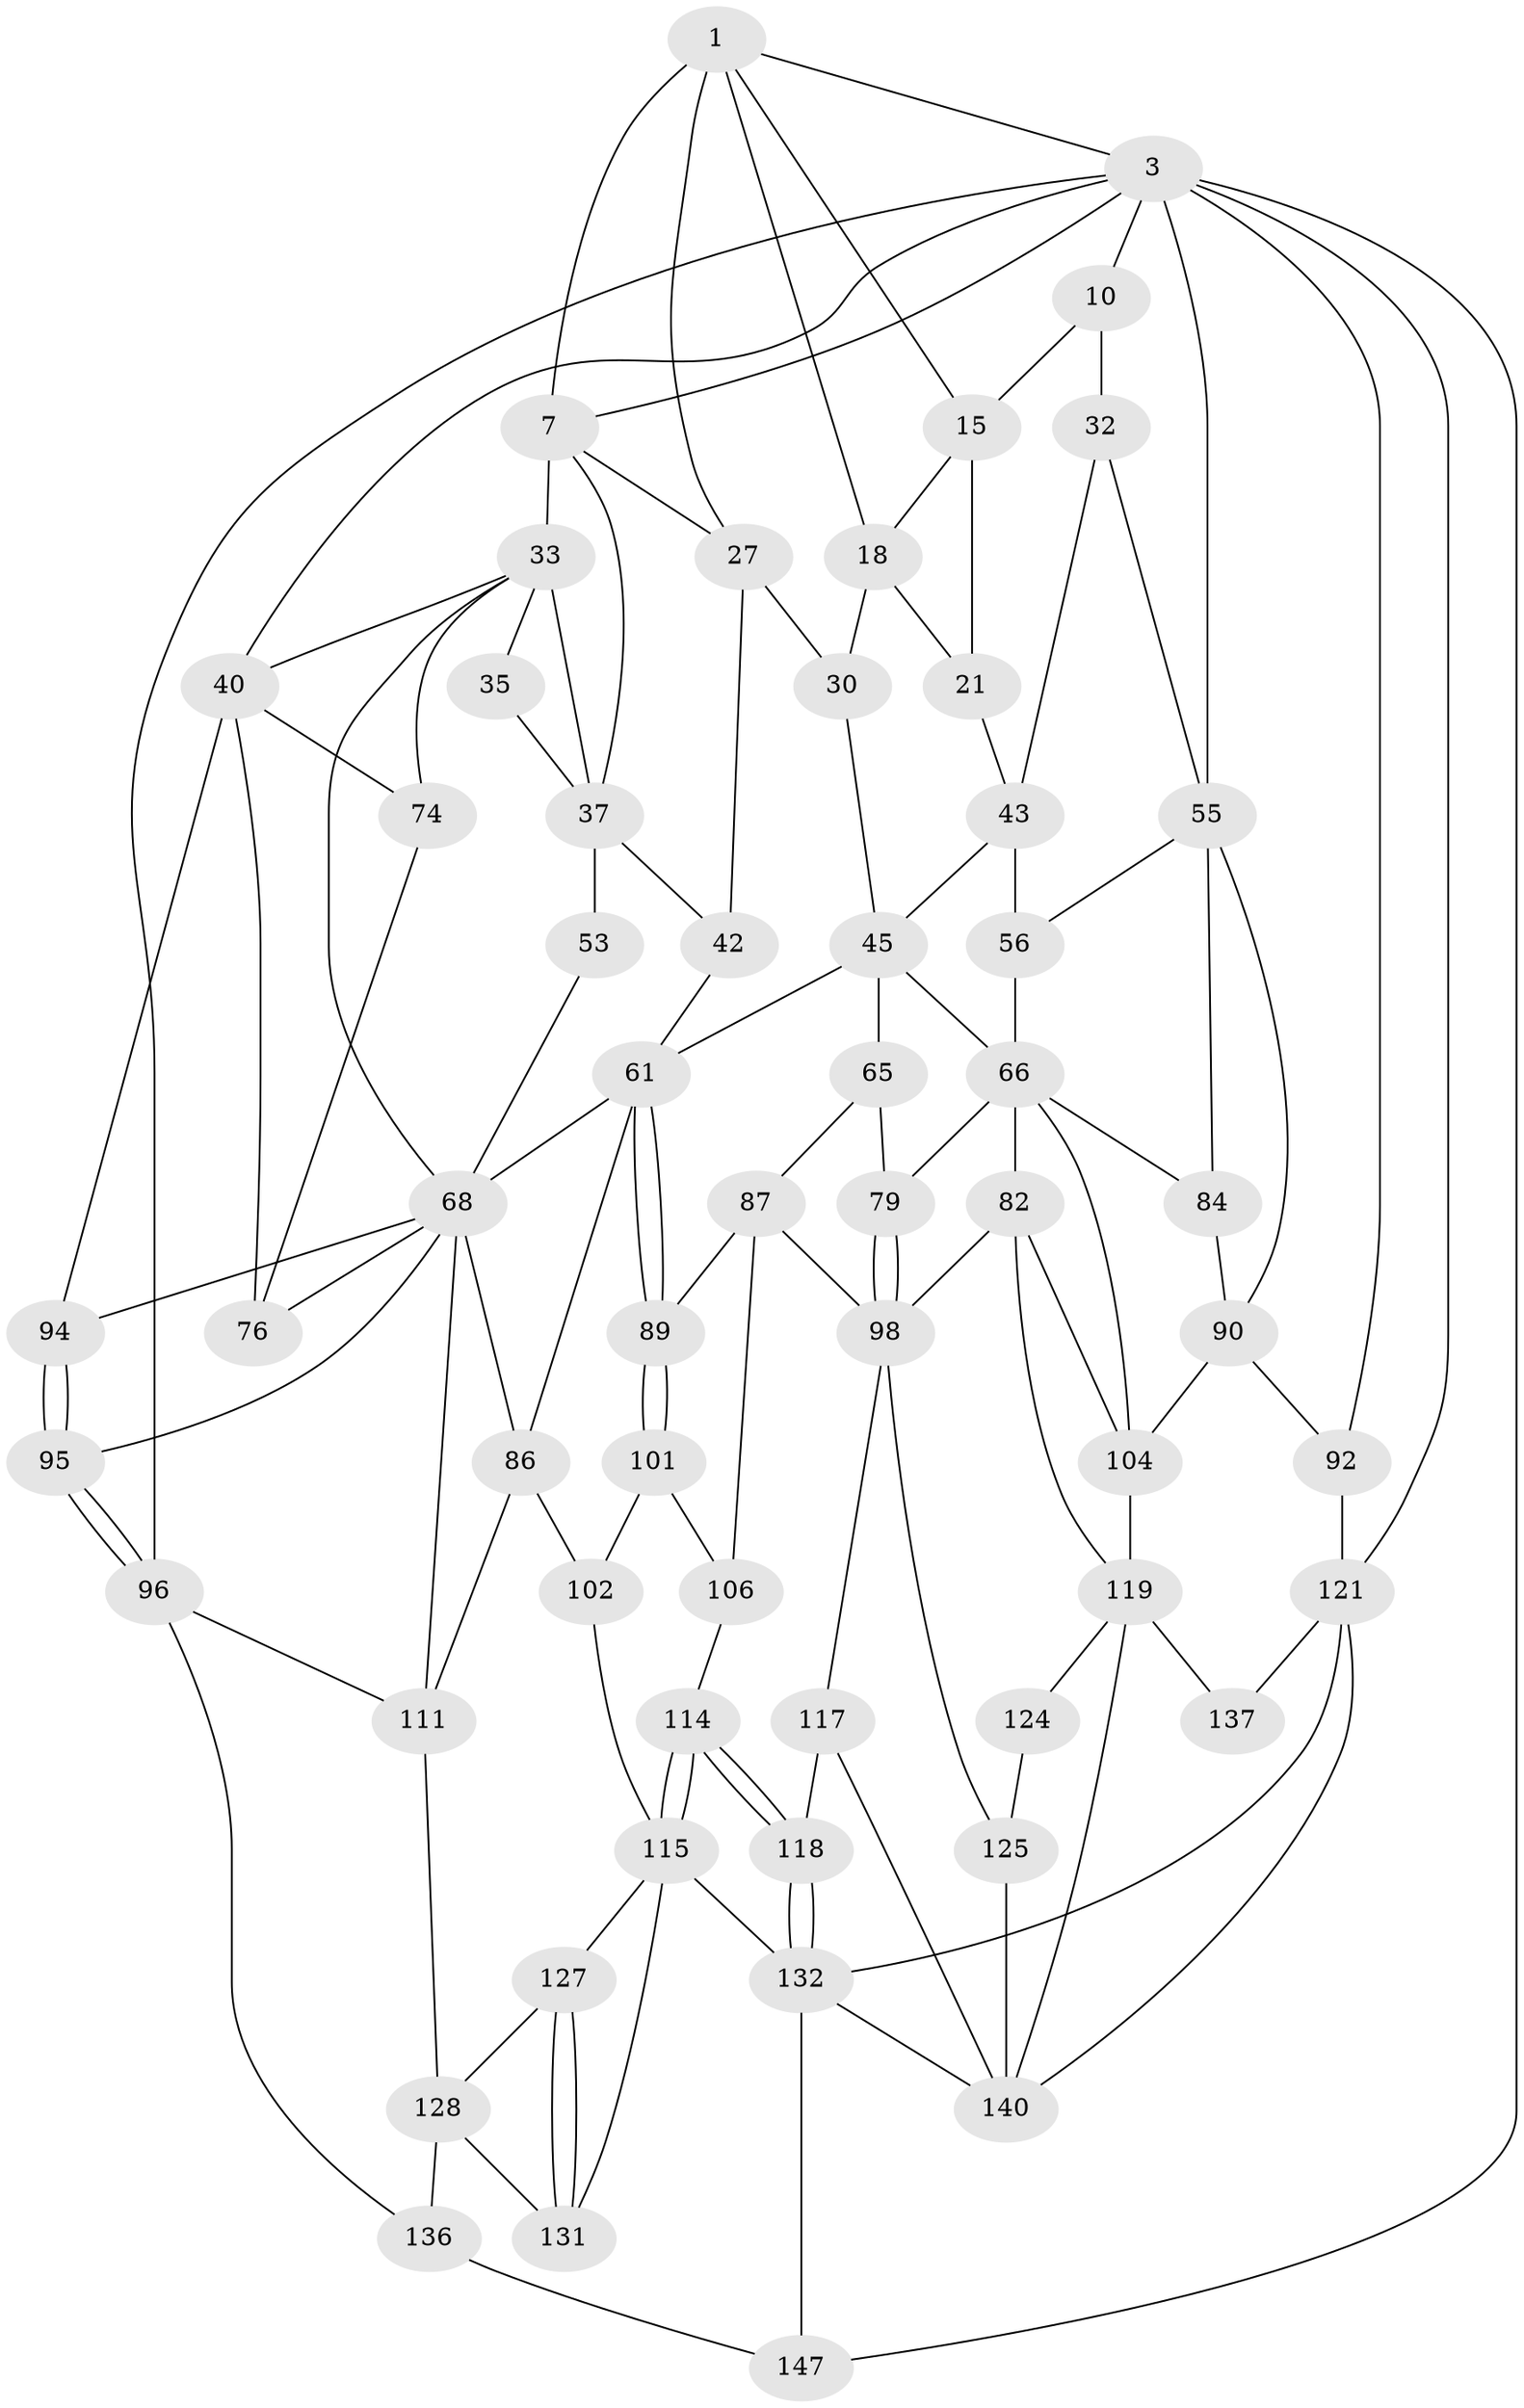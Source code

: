 // original degree distribution, {3: 0.03355704697986577, 5: 0.5838926174496645, 4: 0.18120805369127516, 6: 0.20134228187919462}
// Generated by graph-tools (version 1.1) at 2025/21/03/04/25 18:21:13]
// undirected, 59 vertices, 123 edges
graph export_dot {
graph [start="1"]
  node [color=gray90,style=filled];
  1 [pos="+0.32323308624729075+0",super="+2+6"];
  3 [pos="+0.8091276780072192+0",super="+13+4"];
  7 [pos="+0.20371303753803238+0.1356746111899241",super="+29+8"];
  10 [pos="+0.8107102143224456+0",super="+11+14"];
  15 [pos="+0.6663796231613929+0.1087585446015744",super="+16+24"];
  18 [pos="+0.4593450374586872+0.12298795468013954",super="+22"];
  21 [pos="+0.5329984574684535+0.19581414209652012",super="+25"];
  27 [pos="+0.37091913975879565+0.1996634043270796",super="+31+28"];
  30 [pos="+0.46913756341991136+0.3171636227066005"];
  32 [pos="+0.8909878120996266+0.2362028742852046",super="+47"];
  33 [pos="+0.15462506083985864+0.1745121399995725",super="+34"];
  35 [pos="+0.07096142121215017+0.25801964203513855",super="+39+36"];
  37 [pos="+0.2241768146498576+0.2512841423947354",super="+38+50"];
  40 [pos="+0+0.2402633994311356",super="+75"];
  42 [pos="+0.353962256225526+0.35418438511373895",super="+49"];
  43 [pos="+0.667144578620217+0.2344636900334146",super="+48+44"];
  45 [pos="+0.5907092840897131+0.35733371215179366",super="+64+46"];
  53 [pos="+0.24638219061969474+0.36319837089721096"];
  55 [pos="+0.9381560691291491+0.44010937165007497",super="+58"];
  56 [pos="+0.7780739210212523+0.44398123135234685",super="+57"];
  61 [pos="+0.4606464831810475+0.5068267320989966",super="+62"];
  65 [pos="+0.5331928062603121+0.4982174209759948",super="+80"];
  66 [pos="+0.7234936387745605+0.4841196313996984",super="+81+67"];
  68 [pos="+0.2326016066616355+0.5736095409462737",super="+69"];
  74 [pos="+0+0.48648952045958344"];
  76 [pos="+0.0543443986796517+0.5156176977647307"];
  79 [pos="+0.5852815114133545+0.5629073952823892"];
  82 [pos="+0.6575538143131896+0.6740492030065358",super="+83+108"];
  84 [pos="+0.795920936239404+0.5805237322174188"];
  86 [pos="+0.35211883578378406+0.5792420969653066",super="+103"];
  87 [pos="+0.538883404527245+0.5838347452009175",super="+99+88"];
  89 [pos="+0.45962401974737266+0.5501787503920277"];
  90 [pos="+0.8796954648843314+0.6157950704350368",super="+91+93"];
  92 [pos="+1+0.6615099012622511"];
  94 [pos="+0+0.5928909707911499"];
  95 [pos="+0+0.8565656991969451"];
  96 [pos="+0+0.9982873989061232",super="+134"];
  98 [pos="+0.6223521894898968+0.6696627654122925",super="+100"];
  101 [pos="+0.42302943610655364+0.6302644213642591"];
  102 [pos="+0.40704498169796893+0.6377413421063277",super="+113"];
  104 [pos="+0.8203853335045611+0.6672681660308287",super="+105+109"];
  106 [pos="+0.5172036007909998+0.6429742880454778",super="+107"];
  111 [pos="+0.22365120725897505+0.7101985876627827",super="+129"];
  114 [pos="+0.47160077524531063+0.7730568385274734"];
  115 [pos="+0.4321484346664366+0.7575185330204524",super="+126"];
  117 [pos="+0.5650653321408733+0.8017665802851996"];
  118 [pos="+0.5100269178005621+0.8092285149005615"];
  119 [pos="+0.8995834427882872+0.7982930811720078",super="+138+120"];
  121 [pos="+1+1",super="+145+122"];
  124 [pos="+0.7197017454810075+0.8298557745668129"];
  125 [pos="+0.6089530698733351+0.8233308203608553",super="+142"];
  127 [pos="+0.3724419407319286+0.7915253580871267"];
  128 [pos="+0.2537676281420496+0.7900658226731099",super="+135"];
  131 [pos="+0.34728569717507135+0.8856619568750521"];
  132 [pos="+0.4626041425391975+0.8799963787994249",super="+133+144"];
  136 [pos="+0.1779960495992593+1"];
  137 [pos="+0.8986302702721702+0.8800943838751802"];
  140 [pos="+0.7529364859146054+0.962111989969695",super="+141"];
  147 [pos="+0.38059822569091134+1",super="+148"];
  1 -- 3;
  1 -- 18;
  1 -- 27;
  1 -- 7;
  1 -- 15;
  3 -- 55;
  3 -- 121 [weight=2];
  3 -- 10;
  3 -- 92;
  3 -- 96;
  3 -- 147;
  3 -- 7;
  3 -- 40;
  7 -- 37;
  7 -- 27;
  7 -- 33;
  10 -- 32 [weight=2];
  10 -- 15 [weight=2];
  15 -- 18;
  15 -- 21 [weight=2];
  18 -- 21;
  18 -- 30;
  21 -- 43;
  27 -- 42 [weight=2];
  27 -- 30;
  30 -- 45;
  32 -- 55;
  32 -- 43;
  33 -- 35;
  33 -- 68;
  33 -- 37;
  33 -- 40;
  33 -- 74;
  35 -- 37;
  37 -- 53 [weight=2];
  37 -- 42;
  40 -- 74;
  40 -- 76;
  40 -- 94;
  42 -- 61;
  43 -- 56 [weight=2];
  43 -- 45;
  45 -- 65 [weight=2];
  45 -- 66;
  45 -- 61;
  53 -- 68;
  55 -- 56;
  55 -- 90;
  55 -- 84;
  56 -- 66;
  61 -- 89;
  61 -- 89;
  61 -- 68;
  61 -- 86;
  65 -- 87;
  65 -- 79;
  66 -- 104;
  66 -- 84;
  66 -- 82 [weight=2];
  66 -- 79;
  68 -- 86;
  68 -- 76;
  68 -- 111;
  68 -- 94;
  68 -- 95;
  74 -- 76;
  79 -- 98;
  79 -- 98;
  82 -- 104;
  82 -- 98;
  82 -- 119;
  84 -- 90;
  86 -- 111;
  86 -- 102 [weight=2];
  87 -- 98;
  87 -- 106 [weight=2];
  87 -- 89;
  89 -- 101;
  89 -- 101;
  90 -- 104 [weight=2];
  90 -- 92;
  92 -- 121;
  94 -- 95;
  94 -- 95;
  95 -- 96;
  95 -- 96;
  96 -- 136;
  96 -- 111;
  98 -- 117;
  98 -- 125;
  101 -- 102;
  101 -- 106;
  102 -- 115;
  104 -- 119;
  106 -- 114;
  111 -- 128;
  114 -- 115;
  114 -- 115;
  114 -- 118;
  114 -- 118;
  115 -- 132;
  115 -- 131;
  115 -- 127;
  117 -- 118;
  117 -- 140;
  118 -- 132;
  118 -- 132;
  119 -- 137;
  119 -- 140;
  119 -- 124;
  121 -- 137 [weight=2];
  121 -- 140;
  121 -- 132;
  124 -- 125 [weight=2];
  125 -- 140;
  127 -- 128;
  127 -- 131;
  127 -- 131;
  128 -- 131;
  128 -- 136;
  132 -- 147 [weight=2];
  132 -- 140;
  136 -- 147;
}

